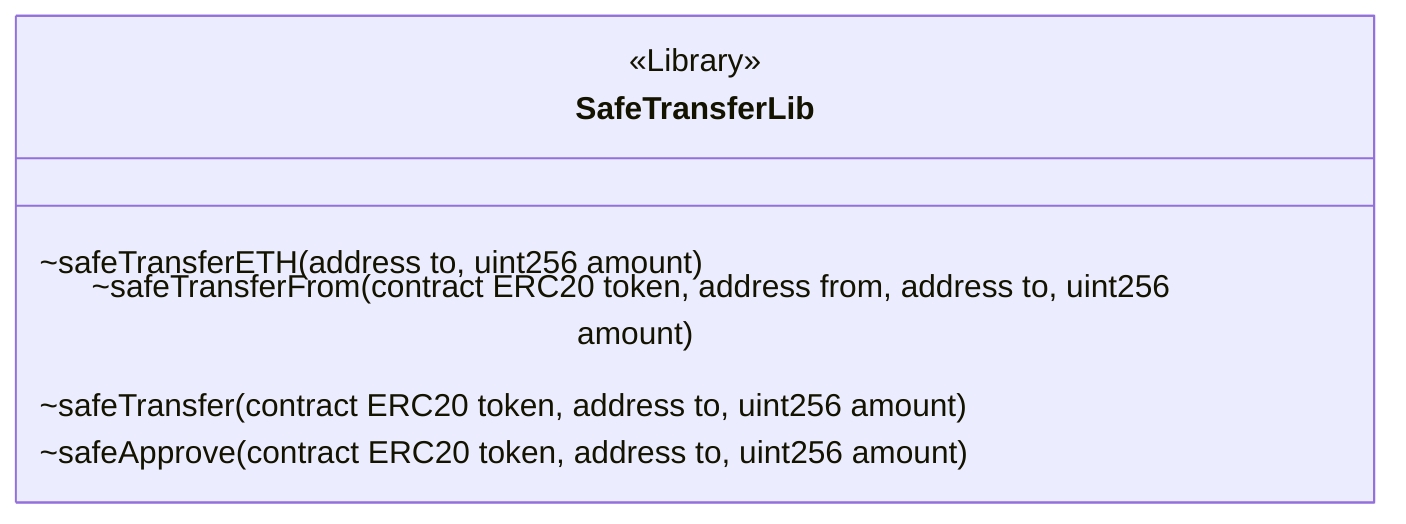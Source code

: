 classDiagram
  %% 586:5368:1
  class SafeTransferLib {
    <<Library>>
    ~safeTransferETH(address to, uint256 amount)
    ~safeTransferFrom(contract ERC20 token, address from, address to, uint256 amount)
    ~safeTransfer(contract ERC20 token, address to, uint256 amount)
    ~safeApprove(contract ERC20 token, address to, uint256 amount)
  }